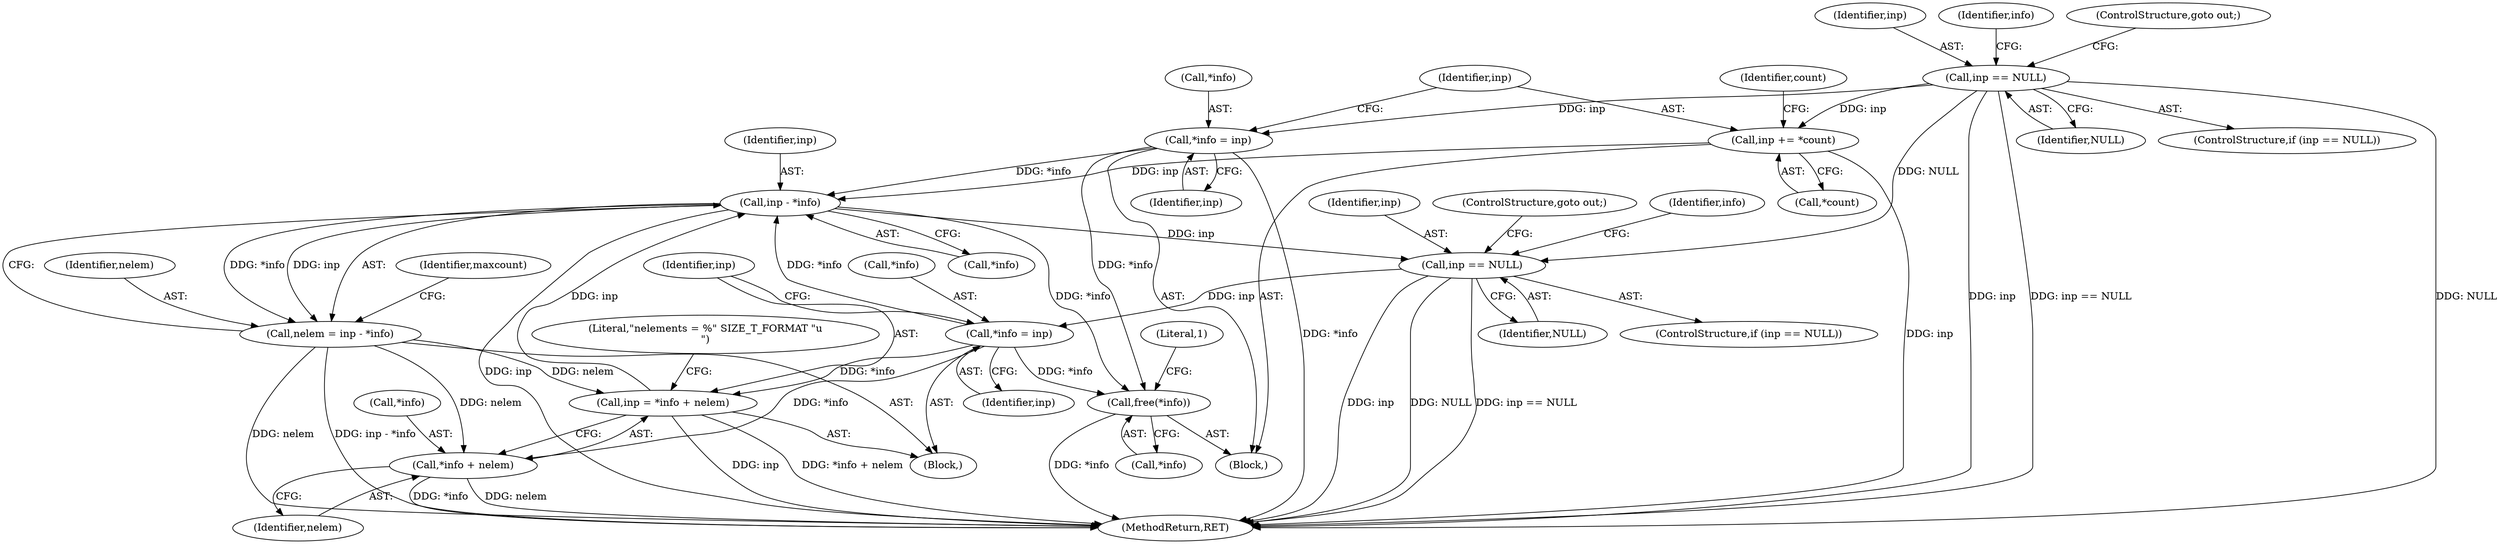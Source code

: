 digraph "0_file_f97486ef5dc3e8735440edc4fc8808c63e1a3ef0@pointer" {
"1000648" [label="(Call,inp - *info)"];
"1000675" [label="(Call,inp = *info + nelem)"];
"1000671" [label="(Call,*info = inp)"];
"1000667" [label="(Call,inp == NULL)"];
"1000648" [label="(Call,inp - *info)"];
"1000226" [label="(Call,inp += *count)"];
"1000218" [label="(Call,inp == NULL)"];
"1000222" [label="(Call,*info = inp)"];
"1000646" [label="(Call,nelem = inp - *info)"];
"1000677" [label="(Call,*info + nelem)"];
"1000833" [label="(Call,free(*info))"];
"1000219" [label="(Identifier,inp)"];
"1000648" [label="(Call,inp - *info)"];
"1000232" [label="(Identifier,count)"];
"1000223" [label="(Call,*info)"];
"1000666" [label="(ControlStructure,if (inp == NULL))"];
"1000671" [label="(Call,*info = inp)"];
"1000227" [label="(Identifier,inp)"];
"1000222" [label="(Call,*info = inp)"];
"1000683" [label="(Literal,\"nelements = %\" SIZE_T_FORMAT \"u\n\")"];
"1000218" [label="(Call,inp == NULL)"];
"1000834" [label="(Call,*info)"];
"1000676" [label="(Identifier,inp)"];
"1000647" [label="(Identifier,nelem)"];
"1000680" [label="(Identifier,nelem)"];
"1000838" [label="(Literal,1)"];
"1000107" [label="(Block,)"];
"1000649" [label="(Identifier,inp)"];
"1000839" [label="(MethodReturn,RET)"];
"1000225" [label="(Identifier,inp)"];
"1000667" [label="(Call,inp == NULL)"];
"1000672" [label="(Call,*info)"];
"1000224" [label="(Identifier,info)"];
"1000221" [label="(ControlStructure,goto out;)"];
"1000677" [label="(Call,*info + nelem)"];
"1000833" [label="(Call,free(*info))"];
"1000226" [label="(Call,inp += *count)"];
"1000656" [label="(Identifier,maxcount)"];
"1000673" [label="(Identifier,info)"];
"1000646" [label="(Call,nelem = inp - *info)"];
"1000668" [label="(Identifier,inp)"];
"1000670" [label="(ControlStructure,goto out;)"];
"1000650" [label="(Call,*info)"];
"1000217" [label="(ControlStructure,if (inp == NULL))"];
"1000644" [label="(Block,)"];
"1000669" [label="(Identifier,NULL)"];
"1000220" [label="(Identifier,NULL)"];
"1000228" [label="(Call,*count)"];
"1000675" [label="(Call,inp = *info + nelem)"];
"1000678" [label="(Call,*info)"];
"1000674" [label="(Identifier,inp)"];
"1000648" -> "1000646"  [label="AST: "];
"1000648" -> "1000650"  [label="CFG: "];
"1000649" -> "1000648"  [label="AST: "];
"1000650" -> "1000648"  [label="AST: "];
"1000646" -> "1000648"  [label="CFG: "];
"1000648" -> "1000839"  [label="DDG: inp"];
"1000648" -> "1000646"  [label="DDG: inp"];
"1000648" -> "1000646"  [label="DDG: *info"];
"1000675" -> "1000648"  [label="DDG: inp"];
"1000226" -> "1000648"  [label="DDG: inp"];
"1000222" -> "1000648"  [label="DDG: *info"];
"1000671" -> "1000648"  [label="DDG: *info"];
"1000648" -> "1000667"  [label="DDG: inp"];
"1000648" -> "1000833"  [label="DDG: *info"];
"1000675" -> "1000644"  [label="AST: "];
"1000675" -> "1000677"  [label="CFG: "];
"1000676" -> "1000675"  [label="AST: "];
"1000677" -> "1000675"  [label="AST: "];
"1000683" -> "1000675"  [label="CFG: "];
"1000675" -> "1000839"  [label="DDG: inp"];
"1000675" -> "1000839"  [label="DDG: *info + nelem"];
"1000671" -> "1000675"  [label="DDG: *info"];
"1000646" -> "1000675"  [label="DDG: nelem"];
"1000671" -> "1000644"  [label="AST: "];
"1000671" -> "1000674"  [label="CFG: "];
"1000672" -> "1000671"  [label="AST: "];
"1000674" -> "1000671"  [label="AST: "];
"1000676" -> "1000671"  [label="CFG: "];
"1000667" -> "1000671"  [label="DDG: inp"];
"1000671" -> "1000677"  [label="DDG: *info"];
"1000671" -> "1000833"  [label="DDG: *info"];
"1000667" -> "1000666"  [label="AST: "];
"1000667" -> "1000669"  [label="CFG: "];
"1000668" -> "1000667"  [label="AST: "];
"1000669" -> "1000667"  [label="AST: "];
"1000670" -> "1000667"  [label="CFG: "];
"1000673" -> "1000667"  [label="CFG: "];
"1000667" -> "1000839"  [label="DDG: inp"];
"1000667" -> "1000839"  [label="DDG: NULL"];
"1000667" -> "1000839"  [label="DDG: inp == NULL"];
"1000218" -> "1000667"  [label="DDG: NULL"];
"1000226" -> "1000107"  [label="AST: "];
"1000226" -> "1000228"  [label="CFG: "];
"1000227" -> "1000226"  [label="AST: "];
"1000228" -> "1000226"  [label="AST: "];
"1000232" -> "1000226"  [label="CFG: "];
"1000226" -> "1000839"  [label="DDG: inp"];
"1000218" -> "1000226"  [label="DDG: inp"];
"1000218" -> "1000217"  [label="AST: "];
"1000218" -> "1000220"  [label="CFG: "];
"1000219" -> "1000218"  [label="AST: "];
"1000220" -> "1000218"  [label="AST: "];
"1000221" -> "1000218"  [label="CFG: "];
"1000224" -> "1000218"  [label="CFG: "];
"1000218" -> "1000839"  [label="DDG: inp"];
"1000218" -> "1000839"  [label="DDG: inp == NULL"];
"1000218" -> "1000839"  [label="DDG: NULL"];
"1000218" -> "1000222"  [label="DDG: inp"];
"1000222" -> "1000107"  [label="AST: "];
"1000222" -> "1000225"  [label="CFG: "];
"1000223" -> "1000222"  [label="AST: "];
"1000225" -> "1000222"  [label="AST: "];
"1000227" -> "1000222"  [label="CFG: "];
"1000222" -> "1000839"  [label="DDG: *info"];
"1000222" -> "1000833"  [label="DDG: *info"];
"1000646" -> "1000644"  [label="AST: "];
"1000647" -> "1000646"  [label="AST: "];
"1000656" -> "1000646"  [label="CFG: "];
"1000646" -> "1000839"  [label="DDG: nelem"];
"1000646" -> "1000839"  [label="DDG: inp - *info"];
"1000646" -> "1000677"  [label="DDG: nelem"];
"1000677" -> "1000680"  [label="CFG: "];
"1000678" -> "1000677"  [label="AST: "];
"1000680" -> "1000677"  [label="AST: "];
"1000677" -> "1000839"  [label="DDG: *info"];
"1000677" -> "1000839"  [label="DDG: nelem"];
"1000833" -> "1000107"  [label="AST: "];
"1000833" -> "1000834"  [label="CFG: "];
"1000834" -> "1000833"  [label="AST: "];
"1000838" -> "1000833"  [label="CFG: "];
"1000833" -> "1000839"  [label="DDG: *info"];
}
